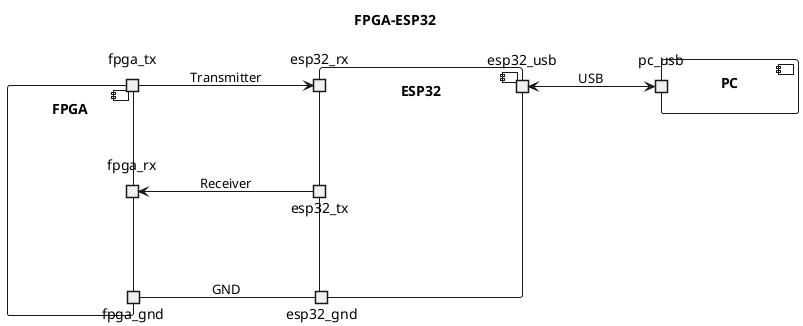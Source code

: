 @startuml
title FPGA-ESP32
left to right direction
component FPGA {
  portout fpga_gnd
  portout fpga_rx
  portout fpga_tx
}

component ESP32 {
portin esp32_gnd
portin esp32_tx
portin esp32_rx
portout esp32_usb
}

component PC {
portin pc_usb
}

fpga_gnd -- esp32_gnd: GND
fpga_tx --> esp32_rx: Transmitter
fpga_rx <-- esp32_tx: Receiver
esp32_usb <--> pc_usb: USB

@enduml
